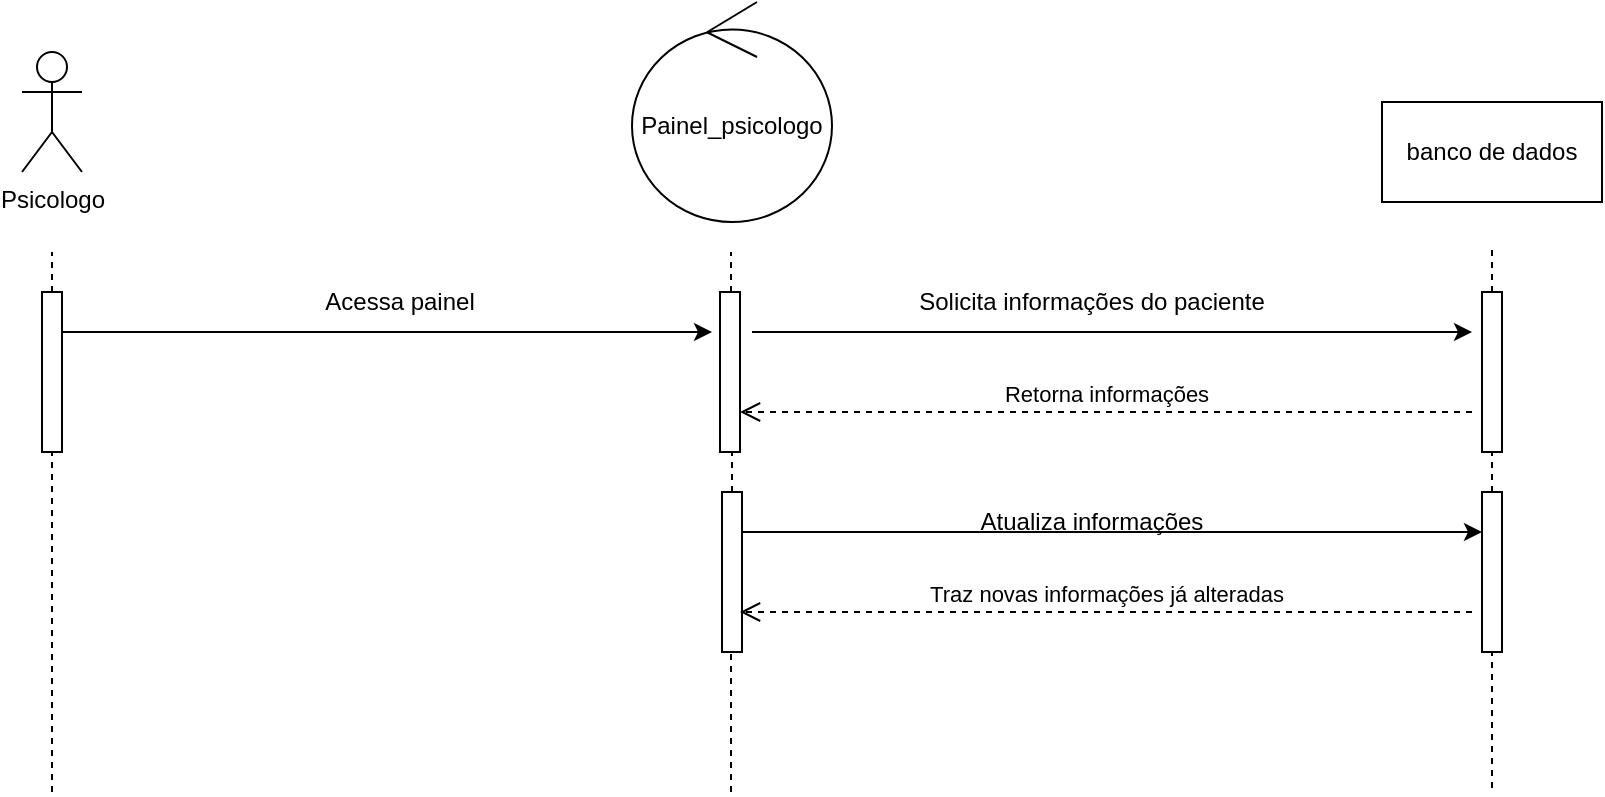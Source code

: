 <mxfile version="24.4.9" type="github">
  <diagram name="Página-1" id="QmU7xllQcKqlaRADJfal">
    <mxGraphModel dx="880" dy="472" grid="1" gridSize="10" guides="1" tooltips="1" connect="1" arrows="1" fold="1" page="1" pageScale="1" pageWidth="827" pageHeight="1169" math="0" shadow="0">
      <root>
        <mxCell id="0" />
        <mxCell id="1" parent="0" />
        <mxCell id="8M90LXuTcuUlBlFiTqLg-1" value="Psicologo" style="shape=umlActor;verticalLabelPosition=bottom;verticalAlign=top;html=1;outlineConnect=0;" vertex="1" parent="1">
          <mxGeometry x="305" y="140" width="30" height="60" as="geometry" />
        </mxCell>
        <mxCell id="8M90LXuTcuUlBlFiTqLg-3" value="" style="endArrow=none;dashed=1;html=1;rounded=0;" edge="1" parent="1" source="8M90LXuTcuUlBlFiTqLg-12">
          <mxGeometry width="50" height="50" relative="1" as="geometry">
            <mxPoint x="320" y="510" as="sourcePoint" />
            <mxPoint x="320" y="240" as="targetPoint" />
          </mxGeometry>
        </mxCell>
        <mxCell id="8M90LXuTcuUlBlFiTqLg-6" value="Painel_psicologo" style="ellipse;shape=umlControl;whiteSpace=wrap;html=1;" vertex="1" parent="1">
          <mxGeometry x="610" y="115" width="100" height="110" as="geometry" />
        </mxCell>
        <mxCell id="8M90LXuTcuUlBlFiTqLg-7" value="banco de dados" style="html=1;whiteSpace=wrap;" vertex="1" parent="1">
          <mxGeometry x="985" y="165" width="110" height="50" as="geometry" />
        </mxCell>
        <mxCell id="8M90LXuTcuUlBlFiTqLg-9" value="" style="endArrow=none;dashed=1;html=1;rounded=0;" edge="1" parent="1" source="8M90LXuTcuUlBlFiTqLg-14">
          <mxGeometry width="50" height="50" relative="1" as="geometry">
            <mxPoint x="659.5" y="510" as="sourcePoint" />
            <mxPoint x="659.5" y="240" as="targetPoint" />
          </mxGeometry>
        </mxCell>
        <mxCell id="8M90LXuTcuUlBlFiTqLg-10" value="" style="endArrow=none;dashed=1;html=1;rounded=0;" edge="1" parent="1" source="8M90LXuTcuUlBlFiTqLg-16">
          <mxGeometry width="50" height="50" relative="1" as="geometry">
            <mxPoint x="1040" y="508" as="sourcePoint" />
            <mxPoint x="1040" y="238" as="targetPoint" />
          </mxGeometry>
        </mxCell>
        <mxCell id="8M90LXuTcuUlBlFiTqLg-13" value="" style="endArrow=none;dashed=1;html=1;rounded=0;" edge="1" parent="1" target="8M90LXuTcuUlBlFiTqLg-12">
          <mxGeometry width="50" height="50" relative="1" as="geometry">
            <mxPoint x="320" y="510" as="sourcePoint" />
            <mxPoint x="320" y="240" as="targetPoint" />
          </mxGeometry>
        </mxCell>
        <mxCell id="8M90LXuTcuUlBlFiTqLg-12" value="" style="html=1;points=[[0,0,0,0,5],[0,1,0,0,-5],[1,0,0,0,5],[1,1,0,0,-5]];perimeter=orthogonalPerimeter;outlineConnect=0;targetShapes=umlLifeline;portConstraint=eastwest;newEdgeStyle={&quot;curved&quot;:0,&quot;rounded&quot;:0};" vertex="1" parent="1">
          <mxGeometry x="315" y="260" width="10" height="80" as="geometry" />
        </mxCell>
        <mxCell id="8M90LXuTcuUlBlFiTqLg-15" value="" style="endArrow=none;dashed=1;html=1;rounded=0;" edge="1" parent="1" source="8M90LXuTcuUlBlFiTqLg-34" target="8M90LXuTcuUlBlFiTqLg-14">
          <mxGeometry width="50" height="50" relative="1" as="geometry">
            <mxPoint x="659.5" y="510" as="sourcePoint" />
            <mxPoint x="659.5" y="240" as="targetPoint" />
          </mxGeometry>
        </mxCell>
        <mxCell id="8M90LXuTcuUlBlFiTqLg-14" value="" style="html=1;points=[[0,0,0,0,5],[0,1,0,0,-5],[1,0,0,0,5],[1,1,0,0,-5]];perimeter=orthogonalPerimeter;outlineConnect=0;targetShapes=umlLifeline;portConstraint=eastwest;newEdgeStyle={&quot;curved&quot;:0,&quot;rounded&quot;:0};" vertex="1" parent="1">
          <mxGeometry x="654" y="260" width="10" height="80" as="geometry" />
        </mxCell>
        <mxCell id="8M90LXuTcuUlBlFiTqLg-17" value="" style="endArrow=none;dashed=1;html=1;rounded=0;" edge="1" parent="1" source="8M90LXuTcuUlBlFiTqLg-36" target="8M90LXuTcuUlBlFiTqLg-16">
          <mxGeometry width="50" height="50" relative="1" as="geometry">
            <mxPoint x="1040" y="508" as="sourcePoint" />
            <mxPoint x="1040" y="238" as="targetPoint" />
          </mxGeometry>
        </mxCell>
        <mxCell id="8M90LXuTcuUlBlFiTqLg-16" value="" style="html=1;points=[[0,0,0,0,5],[0,1,0,0,-5],[1,0,0,0,5],[1,1,0,0,-5]];perimeter=orthogonalPerimeter;outlineConnect=0;targetShapes=umlLifeline;portConstraint=eastwest;newEdgeStyle={&quot;curved&quot;:0,&quot;rounded&quot;:0};" vertex="1" parent="1">
          <mxGeometry x="1035" y="260" width="10" height="80" as="geometry" />
        </mxCell>
        <mxCell id="8M90LXuTcuUlBlFiTqLg-20" value="" style="endArrow=classic;html=1;rounded=0;" edge="1" parent="1" source="8M90LXuTcuUlBlFiTqLg-12">
          <mxGeometry width="50" height="50" relative="1" as="geometry">
            <mxPoint x="570" y="360" as="sourcePoint" />
            <mxPoint x="650" y="280" as="targetPoint" />
          </mxGeometry>
        </mxCell>
        <mxCell id="8M90LXuTcuUlBlFiTqLg-21" value="" style="endArrow=classic;html=1;rounded=0;" edge="1" parent="1">
          <mxGeometry width="50" height="50" relative="1" as="geometry">
            <mxPoint x="670" y="280" as="sourcePoint" />
            <mxPoint x="1030" y="280" as="targetPoint" />
          </mxGeometry>
        </mxCell>
        <mxCell id="8M90LXuTcuUlBlFiTqLg-22" value="Acessa painel" style="text;html=1;align=center;verticalAlign=middle;whiteSpace=wrap;rounded=0;" vertex="1" parent="1">
          <mxGeometry x="413.5" y="250" width="160" height="30" as="geometry" />
        </mxCell>
        <mxCell id="8M90LXuTcuUlBlFiTqLg-25" value="Solicita informações do paciente" style="text;html=1;align=center;verticalAlign=middle;whiteSpace=wrap;rounded=0;" vertex="1" parent="1">
          <mxGeometry x="710" y="250" width="260" height="30" as="geometry" />
        </mxCell>
        <mxCell id="8M90LXuTcuUlBlFiTqLg-28" value="Retorna informações" style="html=1;verticalAlign=bottom;endArrow=open;dashed=1;endSize=8;curved=0;rounded=0;" edge="1" parent="1">
          <mxGeometry relative="1" as="geometry">
            <mxPoint x="664" y="320" as="targetPoint" />
            <mxPoint x="1030" y="320" as="sourcePoint" />
          </mxGeometry>
        </mxCell>
        <mxCell id="8M90LXuTcuUlBlFiTqLg-35" value="" style="endArrow=none;dashed=1;html=1;rounded=0;" edge="1" parent="1" target="8M90LXuTcuUlBlFiTqLg-34">
          <mxGeometry width="50" height="50" relative="1" as="geometry">
            <mxPoint x="659.5" y="510" as="sourcePoint" />
            <mxPoint x="660" y="340" as="targetPoint" />
          </mxGeometry>
        </mxCell>
        <mxCell id="8M90LXuTcuUlBlFiTqLg-34" value="" style="html=1;points=[[0,0,0,0,5],[0,1,0,0,-5],[1,0,0,0,5],[1,1,0,0,-5]];perimeter=orthogonalPerimeter;outlineConnect=0;targetShapes=umlLifeline;portConstraint=eastwest;newEdgeStyle={&quot;curved&quot;:0,&quot;rounded&quot;:0};" vertex="1" parent="1">
          <mxGeometry x="655" y="360" width="10" height="80" as="geometry" />
        </mxCell>
        <mxCell id="8M90LXuTcuUlBlFiTqLg-37" value="" style="endArrow=none;dashed=1;html=1;rounded=0;" edge="1" parent="1" target="8M90LXuTcuUlBlFiTqLg-36">
          <mxGeometry width="50" height="50" relative="1" as="geometry">
            <mxPoint x="1040" y="508" as="sourcePoint" />
            <mxPoint x="1040" y="340" as="targetPoint" />
          </mxGeometry>
        </mxCell>
        <mxCell id="8M90LXuTcuUlBlFiTqLg-36" value="" style="html=1;points=[[0,0,0,0,5],[0,1,0,0,-5],[1,0,0,0,5],[1,1,0,0,-5]];perimeter=orthogonalPerimeter;outlineConnect=0;targetShapes=umlLifeline;portConstraint=eastwest;newEdgeStyle={&quot;curved&quot;:0,&quot;rounded&quot;:0};" vertex="1" parent="1">
          <mxGeometry x="1035" y="360" width="10" height="80" as="geometry" />
        </mxCell>
        <mxCell id="8M90LXuTcuUlBlFiTqLg-38" value="" style="endArrow=classic;html=1;rounded=0;" edge="1" parent="1" target="8M90LXuTcuUlBlFiTqLg-36">
          <mxGeometry width="50" height="50" relative="1" as="geometry">
            <mxPoint x="665" y="380" as="sourcePoint" />
            <mxPoint x="990" y="380" as="targetPoint" />
          </mxGeometry>
        </mxCell>
        <mxCell id="8M90LXuTcuUlBlFiTqLg-39" value="Atualiza informações" style="text;html=1;align=center;verticalAlign=middle;whiteSpace=wrap;rounded=0;" vertex="1" parent="1">
          <mxGeometry x="745" y="360" width="190" height="30" as="geometry" />
        </mxCell>
        <mxCell id="8M90LXuTcuUlBlFiTqLg-40" value="Traz novas informações já alteradas" style="html=1;verticalAlign=bottom;endArrow=open;dashed=1;endSize=8;curved=0;rounded=0;" edge="1" parent="1">
          <mxGeometry relative="1" as="geometry">
            <mxPoint x="664" y="420" as="targetPoint" />
            <mxPoint x="1030" y="420" as="sourcePoint" />
          </mxGeometry>
        </mxCell>
      </root>
    </mxGraphModel>
  </diagram>
</mxfile>

